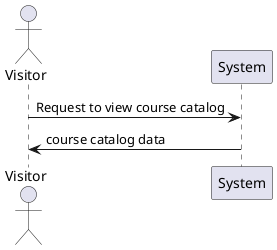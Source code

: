 @startuml
actor Visitor
Visitor -> System: Request to view course catalog
System -> Visitor: course catalog data
@enduml